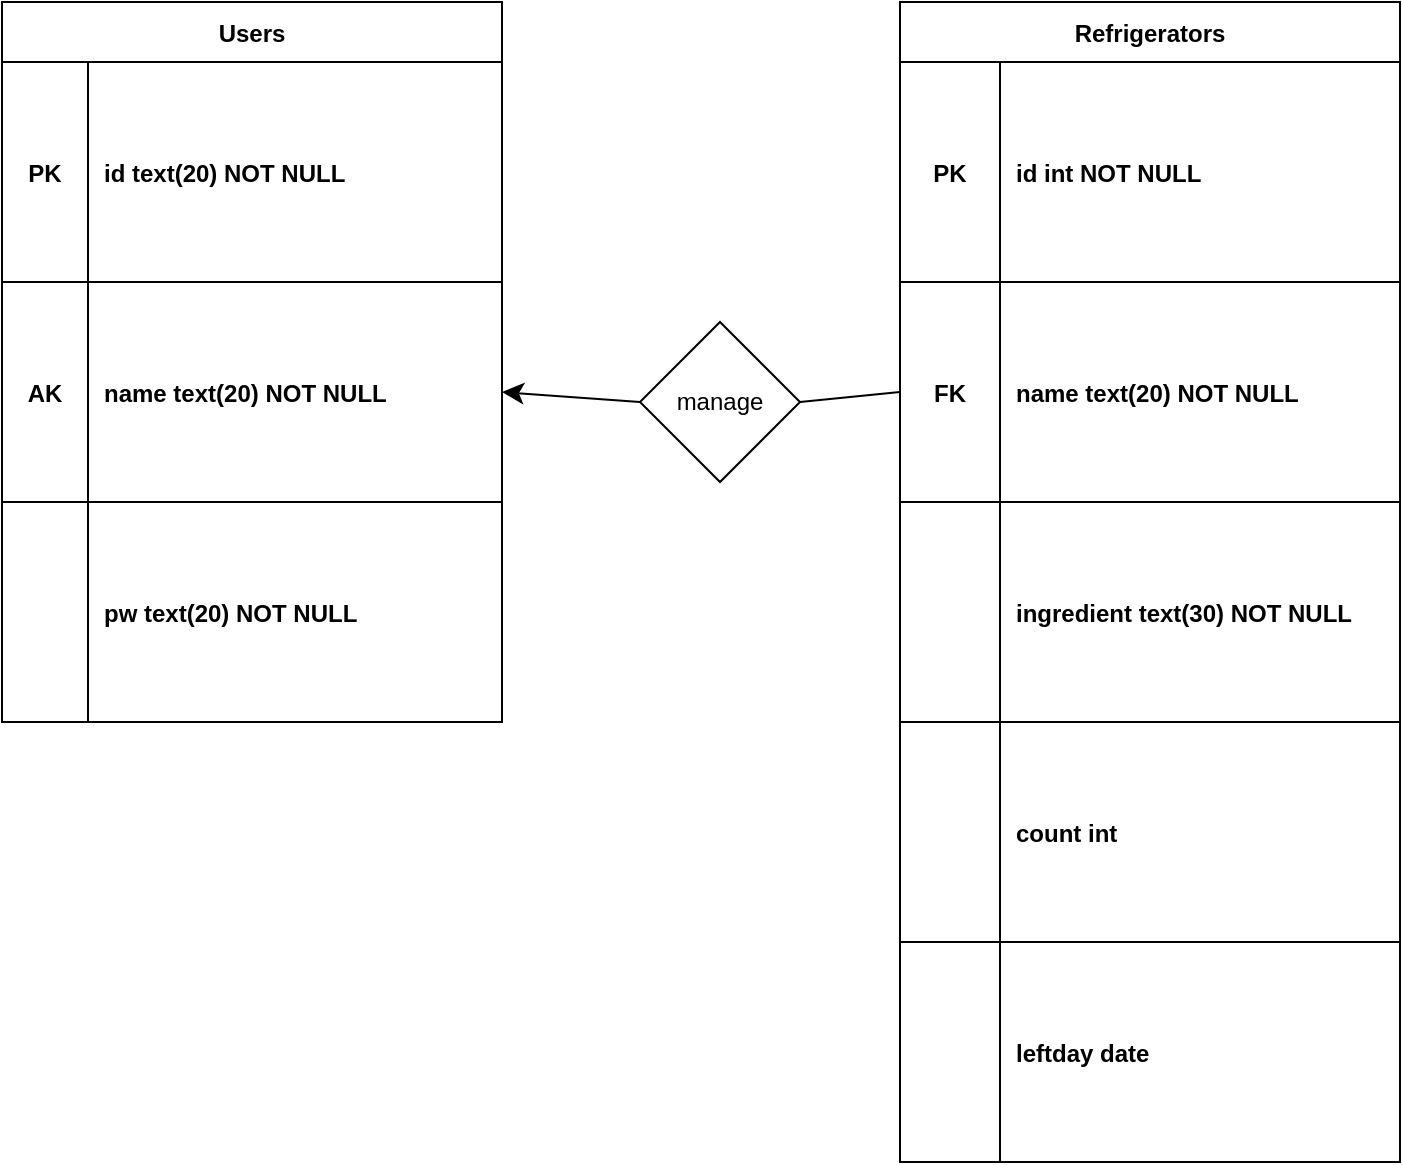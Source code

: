 <mxfile version="24.0.7" type="github">
  <diagram id="R2lEEEUBdFMjLlhIrx00" name="Page-1">
    <mxGraphModel dx="1674" dy="746" grid="1" gridSize="10" guides="1" tooltips="1" connect="1" arrows="1" fold="1" page="1" pageScale="1" pageWidth="850" pageHeight="1100" math="0" shadow="0" extFonts="Permanent Marker^https://fonts.googleapis.com/css?family=Permanent+Marker">
      <root>
        <mxCell id="0" />
        <mxCell id="1" parent="0" />
        <mxCell id="UPcJB4WVgScmo6bHeXyi-27" value="Refrigerators" style="shape=table;startSize=30;container=1;collapsible=1;childLayout=tableLayout;fixedRows=1;rowLines=0;fontStyle=1;align=center;resizeLast=1;" parent="1" vertex="1">
          <mxGeometry x="560" y="70" width="250" height="580" as="geometry" />
        </mxCell>
        <mxCell id="UPcJB4WVgScmo6bHeXyi-28" value="" style="shape=partialRectangle;collapsible=0;dropTarget=0;pointerEvents=0;fillColor=none;points=[[0,0.5],[1,0.5]];portConstraint=eastwest;top=0;left=0;right=0;bottom=1;" parent="UPcJB4WVgScmo6bHeXyi-27" vertex="1">
          <mxGeometry y="30" width="250" height="110" as="geometry" />
        </mxCell>
        <mxCell id="UPcJB4WVgScmo6bHeXyi-29" value="PK" style="shape=partialRectangle;overflow=hidden;connectable=0;fillColor=none;top=0;left=0;bottom=0;right=0;fontStyle=1;" parent="UPcJB4WVgScmo6bHeXyi-28" vertex="1">
          <mxGeometry width="50" height="110" as="geometry">
            <mxRectangle width="50" height="110" as="alternateBounds" />
          </mxGeometry>
        </mxCell>
        <mxCell id="UPcJB4WVgScmo6bHeXyi-30" value="id int NOT NULL" style="shape=partialRectangle;overflow=hidden;connectable=0;fillColor=none;top=0;left=0;bottom=0;right=0;align=left;spacingLeft=6;fontStyle=1;" parent="UPcJB4WVgScmo6bHeXyi-28" vertex="1">
          <mxGeometry x="50" width="200" height="110" as="geometry">
            <mxRectangle width="200" height="110" as="alternateBounds" />
          </mxGeometry>
        </mxCell>
        <mxCell id="HC_zBbcEmZhZvAT-Wqn3-40" style="shape=partialRectangle;collapsible=0;dropTarget=0;pointerEvents=0;fillColor=none;points=[[0,0.5],[1,0.5]];portConstraint=eastwest;top=0;left=0;right=0;bottom=1;" vertex="1" parent="UPcJB4WVgScmo6bHeXyi-27">
          <mxGeometry y="140" width="250" height="110" as="geometry" />
        </mxCell>
        <mxCell id="HC_zBbcEmZhZvAT-Wqn3-41" value="FK" style="shape=partialRectangle;overflow=hidden;connectable=0;fillColor=none;top=0;left=0;bottom=0;right=0;fontStyle=1;" vertex="1" parent="HC_zBbcEmZhZvAT-Wqn3-40">
          <mxGeometry width="50" height="110" as="geometry">
            <mxRectangle width="50" height="110" as="alternateBounds" />
          </mxGeometry>
        </mxCell>
        <mxCell id="HC_zBbcEmZhZvAT-Wqn3-42" value="name text(20) NOT NULL" style="shape=partialRectangle;overflow=hidden;connectable=0;fillColor=none;top=0;left=0;bottom=0;right=0;align=left;spacingLeft=6;fontStyle=1;" vertex="1" parent="HC_zBbcEmZhZvAT-Wqn3-40">
          <mxGeometry x="50" width="200" height="110" as="geometry">
            <mxRectangle width="200" height="110" as="alternateBounds" />
          </mxGeometry>
        </mxCell>
        <mxCell id="HC_zBbcEmZhZvAT-Wqn3-55" style="shape=partialRectangle;collapsible=0;dropTarget=0;pointerEvents=0;fillColor=none;points=[[0,0.5],[1,0.5]];portConstraint=eastwest;top=0;left=0;right=0;bottom=1;" vertex="1" parent="UPcJB4WVgScmo6bHeXyi-27">
          <mxGeometry y="250" width="250" height="110" as="geometry" />
        </mxCell>
        <mxCell id="HC_zBbcEmZhZvAT-Wqn3-56" style="shape=partialRectangle;overflow=hidden;connectable=0;fillColor=none;top=0;left=0;bottom=0;right=0;fontStyle=1;" vertex="1" parent="HC_zBbcEmZhZvAT-Wqn3-55">
          <mxGeometry width="50" height="110" as="geometry">
            <mxRectangle width="50" height="110" as="alternateBounds" />
          </mxGeometry>
        </mxCell>
        <mxCell id="HC_zBbcEmZhZvAT-Wqn3-57" value="ingredient text(30) NOT NULL" style="shape=partialRectangle;overflow=hidden;connectable=0;fillColor=none;top=0;left=0;bottom=0;right=0;align=left;spacingLeft=6;fontStyle=1;" vertex="1" parent="HC_zBbcEmZhZvAT-Wqn3-55">
          <mxGeometry x="50" width="200" height="110" as="geometry">
            <mxRectangle width="200" height="110" as="alternateBounds" />
          </mxGeometry>
        </mxCell>
        <mxCell id="HC_zBbcEmZhZvAT-Wqn3-61" style="shape=partialRectangle;collapsible=0;dropTarget=0;pointerEvents=0;fillColor=none;points=[[0,0.5],[1,0.5]];portConstraint=eastwest;top=0;left=0;right=0;bottom=1;" vertex="1" parent="UPcJB4WVgScmo6bHeXyi-27">
          <mxGeometry y="360" width="250" height="110" as="geometry" />
        </mxCell>
        <mxCell id="HC_zBbcEmZhZvAT-Wqn3-62" style="shape=partialRectangle;overflow=hidden;connectable=0;fillColor=none;top=0;left=0;bottom=0;right=0;fontStyle=1;" vertex="1" parent="HC_zBbcEmZhZvAT-Wqn3-61">
          <mxGeometry width="50" height="110" as="geometry">
            <mxRectangle width="50" height="110" as="alternateBounds" />
          </mxGeometry>
        </mxCell>
        <mxCell id="HC_zBbcEmZhZvAT-Wqn3-63" value="count int" style="shape=partialRectangle;overflow=hidden;connectable=0;fillColor=none;top=0;left=0;bottom=0;right=0;align=left;spacingLeft=6;fontStyle=1;" vertex="1" parent="HC_zBbcEmZhZvAT-Wqn3-61">
          <mxGeometry x="50" width="200" height="110" as="geometry">
            <mxRectangle width="200" height="110" as="alternateBounds" />
          </mxGeometry>
        </mxCell>
        <mxCell id="UPcJB4WVgScmo6bHeXyi-31" value="" style="shape=partialRectangle;collapsible=0;dropTarget=0;pointerEvents=0;fillColor=none;points=[[0,0.5],[1,0.5]];portConstraint=eastwest;top=0;left=0;right=0;bottom=0;dashed=1;" parent="UPcJB4WVgScmo6bHeXyi-27" vertex="1">
          <mxGeometry y="470" width="250" height="110" as="geometry" />
        </mxCell>
        <mxCell id="UPcJB4WVgScmo6bHeXyi-32" value="" style="shape=partialRectangle;overflow=hidden;connectable=0;fillColor=none;top=0;left=0;bottom=0;right=0;fontStyle=1" parent="UPcJB4WVgScmo6bHeXyi-31" vertex="1">
          <mxGeometry width="50" height="110" as="geometry">
            <mxRectangle width="50" height="110" as="alternateBounds" />
          </mxGeometry>
        </mxCell>
        <mxCell id="UPcJB4WVgScmo6bHeXyi-33" value="leftday date" style="shape=partialRectangle;overflow=hidden;connectable=0;fillColor=none;top=0;left=0;bottom=0;right=0;align=left;spacingLeft=6;fontStyle=1" parent="UPcJB4WVgScmo6bHeXyi-31" vertex="1">
          <mxGeometry x="50" width="200" height="110" as="geometry">
            <mxRectangle width="200" height="110" as="alternateBounds" />
          </mxGeometry>
        </mxCell>
        <mxCell id="UPcJB4WVgScmo6bHeXyi-38" value="" style="endArrow=classic;html=1;rounded=0;fontSize=12;startSize=8;endSize=8;curved=1;entryX=1;entryY=0.5;entryDx=0;entryDy=0;exitX=0;exitY=0.5;exitDx=0;exitDy=0;" parent="1" source="UPcJB4WVgScmo6bHeXyi-39" target="HC_zBbcEmZhZvAT-Wqn3-34" edge="1">
          <mxGeometry width="50" height="50" relative="1" as="geometry">
            <mxPoint x="460" y="370" as="sourcePoint" />
            <mxPoint x="510" y="320" as="targetPoint" />
          </mxGeometry>
        </mxCell>
        <mxCell id="UPcJB4WVgScmo6bHeXyi-39" value="manage" style="rhombus;whiteSpace=wrap;html=1;" parent="1" vertex="1">
          <mxGeometry x="430" y="230" width="80" height="80" as="geometry" />
        </mxCell>
        <mxCell id="UPcJB4WVgScmo6bHeXyi-43" value="" style="endArrow=none;html=1;rounded=0;fontSize=12;startSize=8;endSize=8;curved=1;entryX=1;entryY=0.5;entryDx=0;entryDy=0;exitX=0;exitY=0.5;exitDx=0;exitDy=0;" parent="1" source="HC_zBbcEmZhZvAT-Wqn3-40" target="UPcJB4WVgScmo6bHeXyi-39" edge="1">
          <mxGeometry width="50" height="50" relative="1" as="geometry">
            <mxPoint x="460" y="370" as="sourcePoint" />
            <mxPoint x="510" y="310" as="targetPoint" />
          </mxGeometry>
        </mxCell>
        <mxCell id="C-vyLk0tnHw3VtMMgP7b-23" value="Users" style="shape=table;startSize=30;container=1;collapsible=1;childLayout=tableLayout;fixedRows=1;rowLines=0;fontStyle=1;align=center;resizeLast=1;" parent="1" vertex="1">
          <mxGeometry x="111" y="70" width="250" height="360" as="geometry" />
        </mxCell>
        <mxCell id="C-vyLk0tnHw3VtMMgP7b-24" value="" style="shape=partialRectangle;collapsible=0;dropTarget=0;pointerEvents=0;fillColor=none;points=[[0,0.5],[1,0.5]];portConstraint=eastwest;top=0;left=0;right=0;bottom=1;" parent="C-vyLk0tnHw3VtMMgP7b-23" vertex="1">
          <mxGeometry y="30" width="250" height="110" as="geometry" />
        </mxCell>
        <mxCell id="C-vyLk0tnHw3VtMMgP7b-25" value="PK" style="shape=partialRectangle;overflow=hidden;connectable=0;fillColor=none;top=0;left=0;bottom=0;right=0;fontStyle=1;" parent="C-vyLk0tnHw3VtMMgP7b-24" vertex="1">
          <mxGeometry width="43" height="110" as="geometry">
            <mxRectangle width="43" height="110" as="alternateBounds" />
          </mxGeometry>
        </mxCell>
        <mxCell id="C-vyLk0tnHw3VtMMgP7b-26" value="id text(20) NOT NULL " style="shape=partialRectangle;overflow=hidden;connectable=0;fillColor=none;top=0;left=0;bottom=0;right=0;align=left;spacingLeft=6;fontStyle=1;" parent="C-vyLk0tnHw3VtMMgP7b-24" vertex="1">
          <mxGeometry x="43" width="207" height="110" as="geometry">
            <mxRectangle width="207" height="110" as="alternateBounds" />
          </mxGeometry>
        </mxCell>
        <mxCell id="HC_zBbcEmZhZvAT-Wqn3-34" style="shape=partialRectangle;collapsible=0;dropTarget=0;pointerEvents=0;fillColor=none;points=[[0,0.5],[1,0.5]];portConstraint=eastwest;top=0;left=0;right=0;bottom=1;" vertex="1" parent="C-vyLk0tnHw3VtMMgP7b-23">
          <mxGeometry y="140" width="250" height="110" as="geometry" />
        </mxCell>
        <mxCell id="HC_zBbcEmZhZvAT-Wqn3-35" value="AK" style="shape=partialRectangle;overflow=hidden;connectable=0;fillColor=none;top=0;left=0;bottom=0;right=0;fontStyle=1;" vertex="1" parent="HC_zBbcEmZhZvAT-Wqn3-34">
          <mxGeometry width="43" height="110" as="geometry">
            <mxRectangle width="43" height="110" as="alternateBounds" />
          </mxGeometry>
        </mxCell>
        <mxCell id="HC_zBbcEmZhZvAT-Wqn3-36" value="name text(20) NOT NULL" style="shape=partialRectangle;overflow=hidden;connectable=0;fillColor=none;top=0;left=0;bottom=0;right=0;align=left;spacingLeft=6;fontStyle=1;" vertex="1" parent="HC_zBbcEmZhZvAT-Wqn3-34">
          <mxGeometry x="43" width="207" height="110" as="geometry">
            <mxRectangle width="207" height="110" as="alternateBounds" />
          </mxGeometry>
        </mxCell>
        <mxCell id="C-vyLk0tnHw3VtMMgP7b-27" value="" style="shape=partialRectangle;collapsible=0;dropTarget=0;pointerEvents=0;fillColor=none;points=[[0,0.5],[1,0.5]];portConstraint=eastwest;top=0;left=0;right=0;bottom=0;dashed=1;" parent="C-vyLk0tnHw3VtMMgP7b-23" vertex="1">
          <mxGeometry y="250" width="250" height="110" as="geometry" />
        </mxCell>
        <mxCell id="C-vyLk0tnHw3VtMMgP7b-28" value="" style="shape=partialRectangle;overflow=hidden;connectable=0;fillColor=none;top=0;left=0;bottom=0;right=0;fontStyle=1" parent="C-vyLk0tnHw3VtMMgP7b-27" vertex="1">
          <mxGeometry width="43" height="110" as="geometry">
            <mxRectangle width="43" height="110" as="alternateBounds" />
          </mxGeometry>
        </mxCell>
        <mxCell id="C-vyLk0tnHw3VtMMgP7b-29" value="pw text(20) NOT NULL" style="shape=partialRectangle;overflow=hidden;connectable=0;fillColor=none;top=0;left=0;bottom=0;right=0;align=left;spacingLeft=6;fontStyle=1" parent="C-vyLk0tnHw3VtMMgP7b-27" vertex="1">
          <mxGeometry x="43" width="207" height="110" as="geometry">
            <mxRectangle width="207" height="110" as="alternateBounds" />
          </mxGeometry>
        </mxCell>
      </root>
    </mxGraphModel>
  </diagram>
</mxfile>
